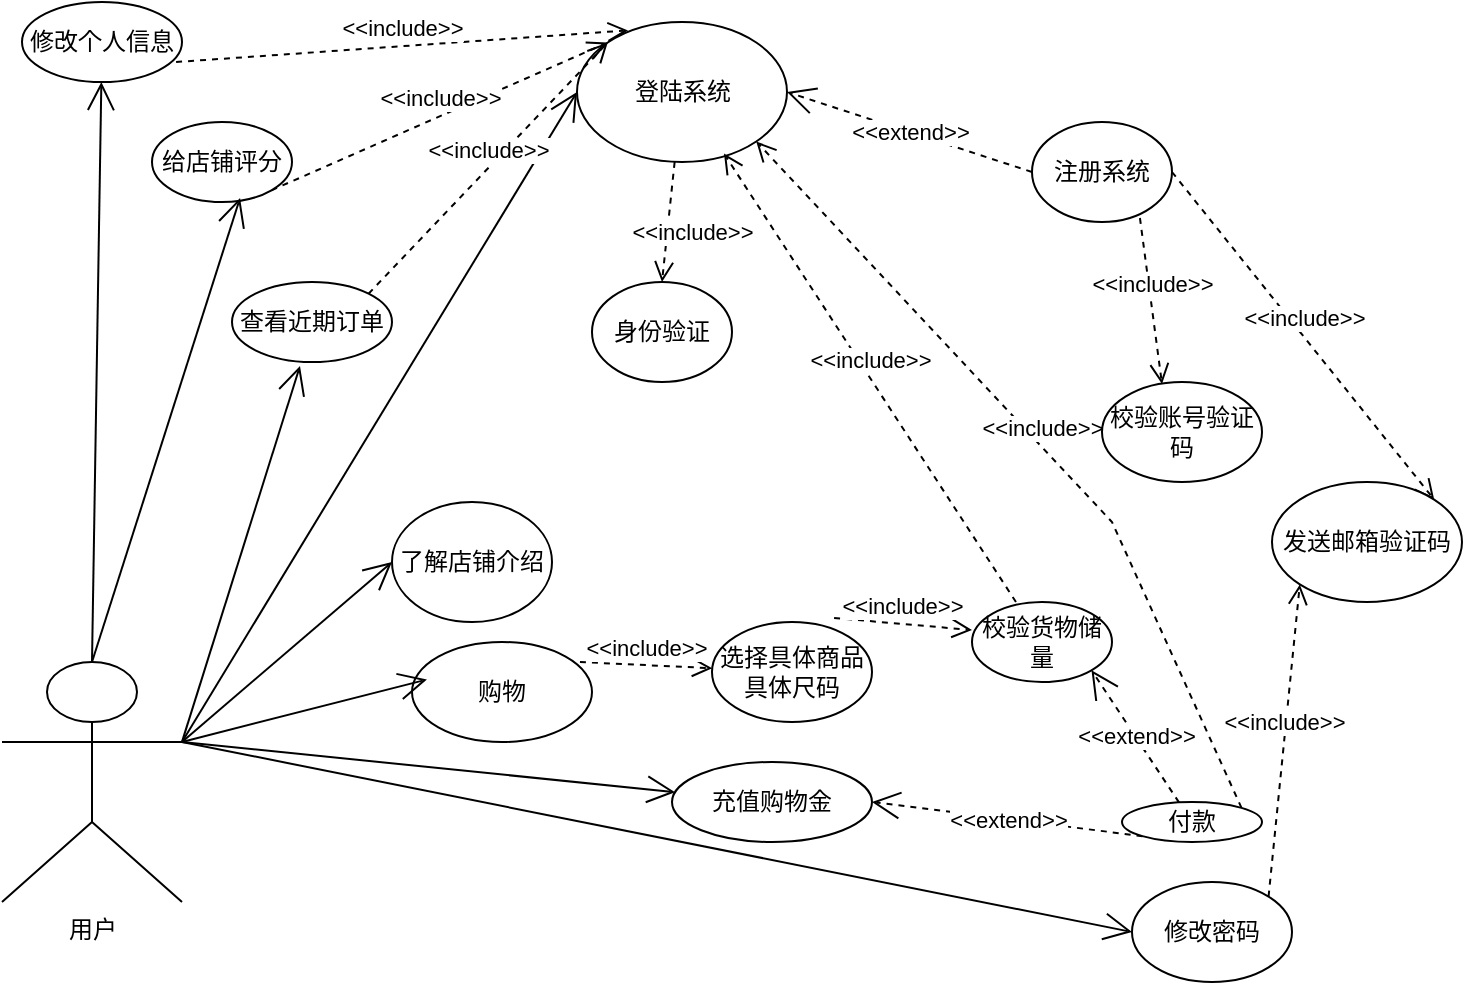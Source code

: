 <mxfile version="16.5.1" type="device"><diagram id="MFy3xQNJ5sFs8V2LK2pw" name="第 1 页"><mxGraphModel dx="1258" dy="741" grid="1" gridSize="10" guides="1" tooltips="1" connect="1" arrows="1" fold="1" page="1" pageScale="1" pageWidth="827" pageHeight="1169" math="0" shadow="0"><root><mxCell id="0"/><mxCell id="1" parent="0"/><mxCell id="VHe84KzeBTY_9wUADy3F-1" value="用户" style="shape=umlActor;verticalLabelPosition=bottom;verticalAlign=top;html=1;outlineConnect=0;" parent="1" vertex="1"><mxGeometry x="50" y="840" width="90" height="120" as="geometry"/></mxCell><mxCell id="VHe84KzeBTY_9wUADy3F-3" value="登陆系统" style="ellipse;whiteSpace=wrap;html=1;" parent="1" vertex="1"><mxGeometry x="337.5" y="520" width="105" height="70" as="geometry"/></mxCell><mxCell id="VHe84KzeBTY_9wUADy3F-5" value="" style="endArrow=open;endFill=1;endSize=12;html=1;rounded=0;exitX=1;exitY=0.333;exitDx=0;exitDy=0;exitPerimeter=0;entryX=0;entryY=0.5;entryDx=0;entryDy=0;" parent="1" source="VHe84KzeBTY_9wUADy3F-1" target="VHe84KzeBTY_9wUADy3F-3" edge="1"><mxGeometry width="160" relative="1" as="geometry"><mxPoint x="505" y="860" as="sourcePoint"/><mxPoint x="665" y="860" as="targetPoint"/></mxGeometry></mxCell><mxCell id="VHe84KzeBTY_9wUADy3F-6" value="&amp;lt;&amp;lt;include&amp;gt;&amp;gt;" style="html=1;verticalAlign=bottom;endArrow=open;dashed=1;endSize=8;rounded=0;entryX=0.5;entryY=0;entryDx=0;entryDy=0;" parent="1" source="VHe84KzeBTY_9wUADy3F-3" target="VHe84KzeBTY_9wUADy3F-7" edge="1"><mxGeometry x="0.428" y="13" relative="1" as="geometry"><mxPoint x="405" y="740" as="sourcePoint"/><mxPoint x="315" y="700" as="targetPoint"/><mxPoint as="offset"/></mxGeometry></mxCell><mxCell id="VHe84KzeBTY_9wUADy3F-7" value="身份验证" style="ellipse;whiteSpace=wrap;html=1;" parent="1" vertex="1"><mxGeometry x="345" y="650" width="70" height="50" as="geometry"/></mxCell><mxCell id="VHe84KzeBTY_9wUADy3F-8" value="&amp;lt;&amp;lt;extend&amp;gt;&amp;gt;" style="endArrow=open;endSize=12;dashed=1;html=1;rounded=0;entryX=1;entryY=0.5;entryDx=0;entryDy=0;exitX=0;exitY=0.5;exitDx=0;exitDy=0;" parent="1" source="VHe84KzeBTY_9wUADy3F-9" target="VHe84KzeBTY_9wUADy3F-3" edge="1"><mxGeometry width="160" relative="1" as="geometry"><mxPoint x="655" y="700" as="sourcePoint"/><mxPoint x="665" y="860" as="targetPoint"/></mxGeometry></mxCell><mxCell id="VHe84KzeBTY_9wUADy3F-9" value="注册系统" style="ellipse;whiteSpace=wrap;html=1;" parent="1" vertex="1"><mxGeometry x="565" y="570" width="70" height="50" as="geometry"/></mxCell><mxCell id="VHe84KzeBTY_9wUADy3F-13" value="&amp;lt;&amp;lt;include&amp;gt;&amp;gt;" style="html=1;verticalAlign=bottom;endArrow=open;dashed=1;endSize=8;rounded=0;exitX=0.771;exitY=0.96;exitDx=0;exitDy=0;entryX=0.375;entryY=0.02;entryDx=0;entryDy=0;entryPerimeter=0;exitPerimeter=0;" parent="1" source="VHe84KzeBTY_9wUADy3F-9" target="VHe84KzeBTY_9wUADy3F-27" edge="1"><mxGeometry relative="1" as="geometry"><mxPoint x="840.81" y="777.5" as="sourcePoint"/><mxPoint x="775" y="670" as="targetPoint"/></mxGeometry></mxCell><mxCell id="VHe84KzeBTY_9wUADy3F-15" value="&amp;lt;&amp;lt;include&amp;gt;&amp;gt;" style="html=1;verticalAlign=bottom;endArrow=open;dashed=1;endSize=8;rounded=0;exitX=1;exitY=0.5;exitDx=0;exitDy=0;entryX=1;entryY=0;entryDx=0;entryDy=0;" parent="1" source="VHe84KzeBTY_9wUADy3F-9" target="VHe84KzeBTY_9wUADy3F-26" edge="1"><mxGeometry relative="1" as="geometry"><mxPoint x="725" y="780" as="sourcePoint"/><mxPoint x="685" y="780" as="targetPoint"/></mxGeometry></mxCell><mxCell id="VHe84KzeBTY_9wUADy3F-18" value="&amp;lt;&amp;lt;include&amp;gt;&amp;gt;" style="html=1;verticalAlign=bottom;endArrow=open;dashed=1;endSize=8;rounded=0;entryX=1;entryY=1;entryDx=0;entryDy=0;exitX=1;exitY=0;exitDx=0;exitDy=0;" parent="1" source="VHe84KzeBTY_9wUADy3F-39" target="VHe84KzeBTY_9wUADy3F-3" edge="1"><mxGeometry relative="1" as="geometry"><mxPoint x="655" y="830" as="sourcePoint"/><mxPoint x="534.44" y="986.25" as="targetPoint"/><Array as="points"><mxPoint x="605" y="770"/></Array></mxGeometry></mxCell><mxCell id="VHe84KzeBTY_9wUADy3F-19" value="&amp;lt;&amp;lt;include&amp;gt;&amp;gt;" style="html=1;verticalAlign=bottom;endArrow=open;dashed=1;endSize=8;rounded=0;exitX=0.763;exitY=-0.04;exitDx=0;exitDy=0;exitPerimeter=0;entryX=0;entryY=0.35;entryDx=0;entryDy=0;entryPerimeter=0;" parent="1" source="VHe84KzeBTY_9wUADy3F-36" target="VHe84KzeBTY_9wUADy3F-37" edge="1"><mxGeometry relative="1" as="geometry"><mxPoint x="985" y="730" as="sourcePoint"/><mxPoint x="899.19" y="682.5" as="targetPoint"/></mxGeometry></mxCell><mxCell id="VHe84KzeBTY_9wUADy3F-20" value="&amp;lt;&amp;lt;include&amp;gt;&amp;gt;" style="html=1;verticalAlign=bottom;endArrow=open;dashed=1;endSize=8;rounded=0;exitX=0.933;exitY=0.2;exitDx=0;exitDy=0;exitPerimeter=0;" parent="1" source="VHe84KzeBTY_9wUADy3F-34" target="VHe84KzeBTY_9wUADy3F-36" edge="1"><mxGeometry relative="1" as="geometry"><mxPoint x="990.81" y="787.5" as="sourcePoint"/><mxPoint x="595" y="930" as="targetPoint"/></mxGeometry></mxCell><mxCell id="VHe84KzeBTY_9wUADy3F-21" value="&amp;lt;&amp;lt;include&amp;gt;&amp;gt;" style="html=1;verticalAlign=bottom;endArrow=open;dashed=1;endSize=8;rounded=0;exitX=1;exitY=0;exitDx=0;exitDy=0;entryX=0;entryY=1;entryDx=0;entryDy=0;" parent="1" source="VHe84KzeBTY_9wUADy3F-33" target="VHe84KzeBTY_9wUADy3F-26" edge="1"><mxGeometry relative="1" as="geometry"><mxPoint x="990.81" y="840" as="sourcePoint"/><mxPoint x="695" y="790" as="targetPoint"/><Array as="points"/></mxGeometry></mxCell><mxCell id="VHe84KzeBTY_9wUADy3F-22" value="&amp;lt;&amp;lt;extend&amp;gt;&amp;gt;" style="endArrow=open;endSize=12;dashed=1;html=1;rounded=0;entryX=1;entryY=1;entryDx=0;entryDy=0;" parent="1" source="VHe84KzeBTY_9wUADy3F-39" target="VHe84KzeBTY_9wUADy3F-37" edge="1"><mxGeometry width="160" relative="1" as="geometry"><mxPoint x="745" y="950" as="sourcePoint"/><mxPoint x="835" y="930" as="targetPoint"/></mxGeometry></mxCell><mxCell id="VHe84KzeBTY_9wUADy3F-23" value="&amp;lt;&amp;lt;extend&amp;gt;&amp;gt;" style="endArrow=open;endSize=12;dashed=1;html=1;rounded=0;entryX=1;entryY=0.5;entryDx=0;entryDy=0;exitX=0;exitY=1;exitDx=0;exitDy=0;" parent="1" source="VHe84KzeBTY_9wUADy3F-39" target="VHe84KzeBTY_9wUADy3F-44" edge="1"><mxGeometry width="160" relative="1" as="geometry"><mxPoint x="955" y="970" as="sourcePoint"/><mxPoint x="845" y="1020" as="targetPoint"/></mxGeometry></mxCell><mxCell id="VHe84KzeBTY_9wUADy3F-26" value="发送邮箱验证码" style="ellipse;whiteSpace=wrap;html=1;" parent="1" vertex="1"><mxGeometry x="685" y="750" width="95" height="60" as="geometry"/></mxCell><mxCell id="VHe84KzeBTY_9wUADy3F-27" value="校验账号验证码" style="ellipse;whiteSpace=wrap;html=1;" parent="1" vertex="1"><mxGeometry x="600" y="700" width="80" height="50" as="geometry"/></mxCell><mxCell id="VHe84KzeBTY_9wUADy3F-28" value="了解店铺介绍" style="ellipse;whiteSpace=wrap;html=1;" parent="1" vertex="1"><mxGeometry x="245" y="760" width="80" height="60" as="geometry"/></mxCell><mxCell id="VHe84KzeBTY_9wUADy3F-30" value="" style="endArrow=open;endFill=1;endSize=12;html=1;rounded=0;exitX=1;exitY=0.333;exitDx=0;exitDy=0;exitPerimeter=0;entryX=0;entryY=0.5;entryDx=0;entryDy=0;" parent="1" source="VHe84KzeBTY_9wUADy3F-1" target="VHe84KzeBTY_9wUADy3F-28" edge="1"><mxGeometry width="160" relative="1" as="geometry"><mxPoint x="185" y="750" as="sourcePoint"/><mxPoint x="665" y="920" as="targetPoint"/></mxGeometry></mxCell><mxCell id="VHe84KzeBTY_9wUADy3F-32" value="" style="endArrow=open;endFill=1;endSize=12;html=1;rounded=0;entryX=0;entryY=0.5;entryDx=0;entryDy=0;exitX=1;exitY=0.333;exitDx=0;exitDy=0;exitPerimeter=0;" parent="1" source="VHe84KzeBTY_9wUADy3F-1" target="VHe84KzeBTY_9wUADy3F-33" edge="1"><mxGeometry width="160" relative="1" as="geometry"><mxPoint x="715" y="1200" as="sourcePoint"/><mxPoint x="875" y="1200" as="targetPoint"/></mxGeometry></mxCell><mxCell id="VHe84KzeBTY_9wUADy3F-33" value="修改密码" style="ellipse;whiteSpace=wrap;html=1;" parent="1" vertex="1"><mxGeometry x="615" y="950" width="80" height="50" as="geometry"/></mxCell><mxCell id="VHe84KzeBTY_9wUADy3F-34" value="购物" style="ellipse;whiteSpace=wrap;html=1;" parent="1" vertex="1"><mxGeometry x="255" y="830" width="90" height="50" as="geometry"/></mxCell><mxCell id="VHe84KzeBTY_9wUADy3F-35" value="" style="endArrow=open;endFill=1;endSize=12;html=1;rounded=0;exitX=1;exitY=0.333;exitDx=0;exitDy=0;exitPerimeter=0;entryX=0.083;entryY=0.375;entryDx=0;entryDy=0;entryPerimeter=0;" parent="1" source="VHe84KzeBTY_9wUADy3F-1" target="VHe84KzeBTY_9wUADy3F-34" edge="1"><mxGeometry width="160" relative="1" as="geometry"><mxPoint x="505" y="1160" as="sourcePoint"/><mxPoint x="665" y="1160" as="targetPoint"/></mxGeometry></mxCell><mxCell id="VHe84KzeBTY_9wUADy3F-36" value="选择具体商品具体尺码" style="ellipse;whiteSpace=wrap;html=1;" parent="1" vertex="1"><mxGeometry x="405" y="820" width="80" height="50" as="geometry"/></mxCell><mxCell id="VHe84KzeBTY_9wUADy3F-37" value="校验货物储量" style="ellipse;whiteSpace=wrap;html=1;" parent="1" vertex="1"><mxGeometry x="535" y="810" width="70" height="40" as="geometry"/></mxCell><mxCell id="VHe84KzeBTY_9wUADy3F-39" value="付款" style="ellipse;whiteSpace=wrap;html=1;" parent="1" vertex="1"><mxGeometry x="610" y="910" width="70" height="20" as="geometry"/></mxCell><mxCell id="VHe84KzeBTY_9wUADy3F-40" value="&amp;lt;&amp;lt;include&amp;gt;&amp;gt;" style="html=1;verticalAlign=bottom;endArrow=open;dashed=1;endSize=8;rounded=0;exitX=0.314;exitY=0;exitDx=0;exitDy=0;exitPerimeter=0;entryX=0.7;entryY=0.94;entryDx=0;entryDy=0;entryPerimeter=0;" parent="1" source="VHe84KzeBTY_9wUADy3F-37" target="VHe84KzeBTY_9wUADy3F-3" edge="1"><mxGeometry relative="1" as="geometry"><mxPoint x="1000.81" y="727.5" as="sourcePoint"/><mxPoint x="915" y="680" as="targetPoint"/></mxGeometry></mxCell><mxCell id="VHe84KzeBTY_9wUADy3F-41" value="&amp;lt;&amp;lt;include&amp;gt;&amp;gt;" style="html=1;verticalAlign=bottom;endArrow=open;dashed=1;endSize=8;rounded=0;exitX=0.963;exitY=0.75;exitDx=0;exitDy=0;exitPerimeter=0;entryX=0.243;entryY=0.06;entryDx=0;entryDy=0;entryPerimeter=0;" parent="1" source="VHe84KzeBTY_9wUADy3F-49" target="VHe84KzeBTY_9wUADy3F-3" edge="1"><mxGeometry relative="1" as="geometry"><mxPoint x="980.81" y="780" as="sourcePoint"/><mxPoint x="895" y="732.5" as="targetPoint"/></mxGeometry></mxCell><mxCell id="VHe84KzeBTY_9wUADy3F-42" value="&amp;lt;&amp;lt;include&amp;gt;&amp;gt;" style="html=1;verticalAlign=bottom;endArrow=open;dashed=1;endSize=8;rounded=0;exitX=1;exitY=1;exitDx=0;exitDy=0;entryX=0;entryY=0;entryDx=0;entryDy=0;" parent="1" source="VHe84KzeBTY_9wUADy3F-51" target="VHe84KzeBTY_9wUADy3F-3" edge="1"><mxGeometry relative="1" as="geometry"><mxPoint x="990.81" y="827.5" as="sourcePoint"/><mxPoint x="905" y="780" as="targetPoint"/></mxGeometry></mxCell><mxCell id="VHe84KzeBTY_9wUADy3F-43" value="&amp;lt;&amp;lt;include&amp;gt;&amp;gt;" style="html=1;verticalAlign=bottom;endArrow=open;dashed=1;endSize=8;rounded=0;exitX=1;exitY=0;exitDx=0;exitDy=0;entryX=0;entryY=0;entryDx=0;entryDy=0;" parent="1" source="VHe84KzeBTY_9wUADy3F-50" target="VHe84KzeBTY_9wUADy3F-3" edge="1"><mxGeometry relative="1" as="geometry"><mxPoint x="990.81" y="877.5" as="sourcePoint"/><mxPoint x="905" y="830" as="targetPoint"/></mxGeometry></mxCell><mxCell id="VHe84KzeBTY_9wUADy3F-44" value="充值购物金" style="ellipse;whiteSpace=wrap;html=1;" parent="1" vertex="1"><mxGeometry x="385" y="890" width="100" height="40" as="geometry"/></mxCell><mxCell id="VHe84KzeBTY_9wUADy3F-45" value="" style="endArrow=open;endFill=1;endSize=12;html=1;rounded=0;exitX=1;exitY=0.333;exitDx=0;exitDy=0;exitPerimeter=0;" parent="1" source="VHe84KzeBTY_9wUADy3F-1" target="VHe84KzeBTY_9wUADy3F-44" edge="1"><mxGeometry width="160" relative="1" as="geometry"><mxPoint x="195" y="1070" as="sourcePoint"/><mxPoint x="665" y="880" as="targetPoint"/></mxGeometry></mxCell><mxCell id="VHe84KzeBTY_9wUADy3F-47" value="" style="endArrow=open;endFill=1;endSize=12;html=1;rounded=0;exitX=0.5;exitY=0;exitDx=0;exitDy=0;exitPerimeter=0;" parent="1" source="VHe84KzeBTY_9wUADy3F-1" target="VHe84KzeBTY_9wUADy3F-49" edge="1"><mxGeometry width="160" relative="1" as="geometry"><mxPoint x="115" y="830" as="sourcePoint"/><mxPoint x="285" y="1160" as="targetPoint"/></mxGeometry></mxCell><mxCell id="VHe84KzeBTY_9wUADy3F-49" value="修改个人信息" style="ellipse;whiteSpace=wrap;html=1;" parent="1" vertex="1"><mxGeometry x="60" y="510" width="80" height="40" as="geometry"/></mxCell><mxCell id="VHe84KzeBTY_9wUADy3F-50" value="查看近期订单" style="ellipse;whiteSpace=wrap;html=1;" parent="1" vertex="1"><mxGeometry x="165" y="650" width="80" height="40" as="geometry"/></mxCell><mxCell id="VHe84KzeBTY_9wUADy3F-51" value="给店铺评分" style="ellipse;whiteSpace=wrap;html=1;" parent="1" vertex="1"><mxGeometry x="125" y="570" width="70" height="40" as="geometry"/></mxCell><mxCell id="VHe84KzeBTY_9wUADy3F-52" value="" style="endArrow=open;endFill=1;endSize=12;html=1;rounded=0;entryX=0.629;entryY=0.95;entryDx=0;entryDy=0;entryPerimeter=0;exitX=0.5;exitY=0;exitDx=0;exitDy=0;exitPerimeter=0;" parent="1" source="VHe84KzeBTY_9wUADy3F-1" target="VHe84KzeBTY_9wUADy3F-51" edge="1"><mxGeometry width="160" relative="1" as="geometry"><mxPoint x="165" y="860" as="sourcePoint"/><mxPoint x="325" y="860" as="targetPoint"/></mxGeometry></mxCell><mxCell id="VHe84KzeBTY_9wUADy3F-53" value="" style="endArrow=open;endFill=1;endSize=12;html=1;rounded=0;entryX=0.425;entryY=1.05;entryDx=0;entryDy=0;entryPerimeter=0;exitX=1;exitY=0.333;exitDx=0;exitDy=0;exitPerimeter=0;" parent="1" source="VHe84KzeBTY_9wUADy3F-1" target="VHe84KzeBTY_9wUADy3F-50" edge="1"><mxGeometry width="160" relative="1" as="geometry"><mxPoint x="165" y="860" as="sourcePoint"/><mxPoint x="325" y="860" as="targetPoint"/></mxGeometry></mxCell></root></mxGraphModel></diagram></mxfile>